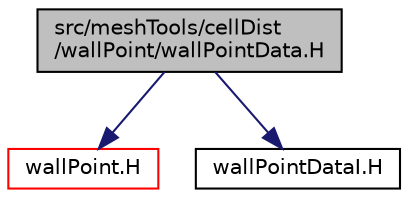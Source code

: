 digraph "src/meshTools/cellDist/wallPoint/wallPointData.H"
{
  bgcolor="transparent";
  edge [fontname="Helvetica",fontsize="10",labelfontname="Helvetica",labelfontsize="10"];
  node [fontname="Helvetica",fontsize="10",shape=record];
  Node1 [label="src/meshTools/cellDist\l/wallPoint/wallPointData.H",height=0.2,width=0.4,color="black", fillcolor="grey75", style="filled", fontcolor="black"];
  Node1 -> Node2 [color="midnightblue",fontsize="10",style="solid",fontname="Helvetica"];
  Node2 [label="wallPoint.H",height=0.2,width=0.4,color="red",URL="$a07357.html"];
  Node1 -> Node3 [color="midnightblue",fontsize="10",style="solid",fontname="Helvetica"];
  Node3 [label="wallPointDataI.H",height=0.2,width=0.4,color="black",URL="$a07360.html"];
}
